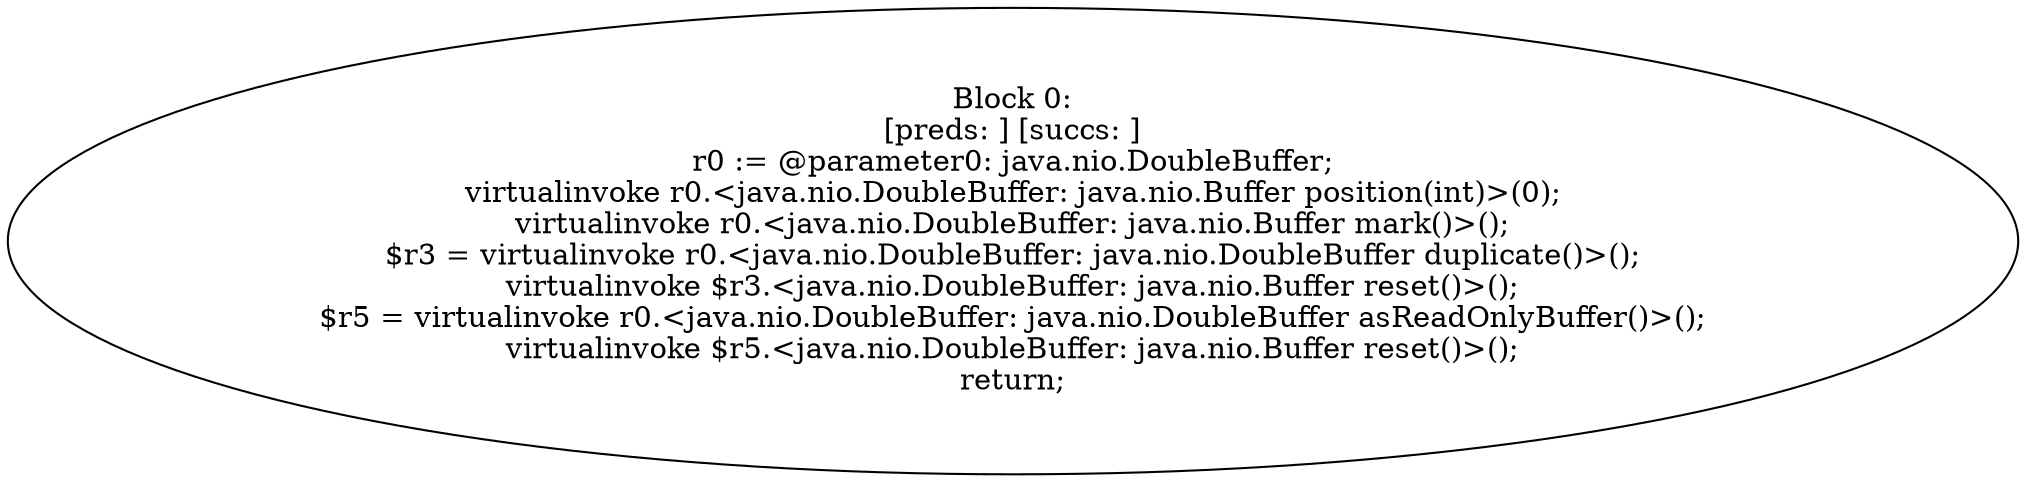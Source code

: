 digraph "unitGraph" {
    "Block 0:
[preds: ] [succs: ]
r0 := @parameter0: java.nio.DoubleBuffer;
virtualinvoke r0.<java.nio.DoubleBuffer: java.nio.Buffer position(int)>(0);
virtualinvoke r0.<java.nio.DoubleBuffer: java.nio.Buffer mark()>();
$r3 = virtualinvoke r0.<java.nio.DoubleBuffer: java.nio.DoubleBuffer duplicate()>();
virtualinvoke $r3.<java.nio.DoubleBuffer: java.nio.Buffer reset()>();
$r5 = virtualinvoke r0.<java.nio.DoubleBuffer: java.nio.DoubleBuffer asReadOnlyBuffer()>();
virtualinvoke $r5.<java.nio.DoubleBuffer: java.nio.Buffer reset()>();
return;
"
}
